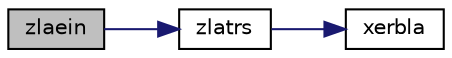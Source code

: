 digraph "zlaein"
{
 // LATEX_PDF_SIZE
  edge [fontname="Helvetica",fontsize="10",labelfontname="Helvetica",labelfontsize="10"];
  node [fontname="Helvetica",fontsize="10",shape=record];
  rankdir="LR";
  Node1 [label="zlaein",height=0.2,width=0.4,color="black", fillcolor="grey75", style="filled", fontcolor="black",tooltip="ZLAEIN computes a specified right or left eigenvector of an upper Hessenberg matrix by inverse iterat..."];
  Node1 -> Node2 [color="midnightblue",fontsize="10",style="solid",fontname="Helvetica"];
  Node2 [label="zlatrs",height=0.2,width=0.4,color="black", fillcolor="white", style="filled",URL="$zlatrs_8f.html#ab1dbea06bfa3c8dc0f7042a76dadd749",tooltip="ZLATRS solves a triangular system of equations with the scale factor set to prevent overflow."];
  Node2 -> Node3 [color="midnightblue",fontsize="10",style="solid",fontname="Helvetica"];
  Node3 [label="xerbla",height=0.2,width=0.4,color="black", fillcolor="white", style="filled",URL="$xerbla_8f.html#a377ee61015baf8dea7770b3a404b1c07",tooltip="XERBLA"];
}
